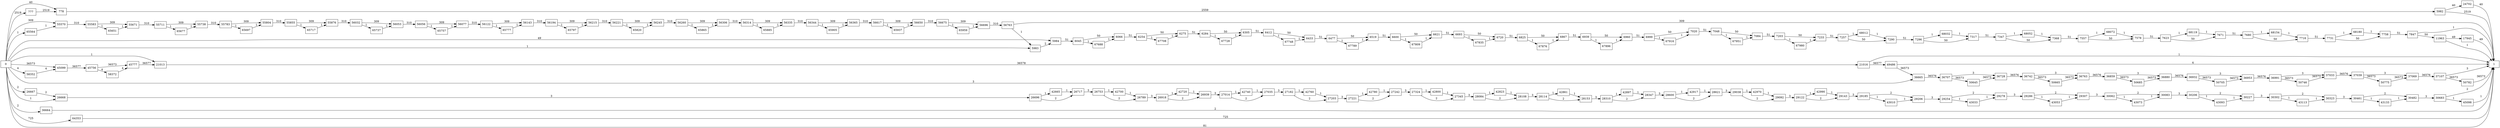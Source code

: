 digraph {
	graph [rankdir=LR]
	node [shape=rectangle]
	777 -> 778 [label=2519]
	778 -> 5982 [label=2559]
	5982 -> 1 [label=2519]
	5982 -> 24702 [label=40]
	5983 -> 5984 [label=2]
	5984 -> 6045 [label=51]
	6045 -> 6066 [label=50]
	6045 -> 67688 [label=1]
	6066 -> 6254 [label=51]
	6254 -> 6275 [label=50]
	6254 -> 67708 [label=1]
	6275 -> 6284 [label=51]
	6284 -> 6305 [label=50]
	6284 -> 67728 [label=1]
	6305 -> 6412 [label=51]
	6412 -> 6433 [label=50]
	6412 -> 67748 [label=1]
	6433 -> 6477 [label=51]
	6477 -> 6519 [label=50]
	6477 -> 67789 [label=1]
	6519 -> 6600 [label=51]
	6600 -> 6621 [label=50]
	6600 -> 67809 [label=1]
	6621 -> 6693 [label=51]
	6693 -> 6720 [label=50]
	6693 -> 67835 [label=1]
	6720 -> 6825 [label=51]
	6825 -> 6867 [label=50]
	6825 -> 67876 [label=1]
	6867 -> 6939 [label=51]
	6939 -> 6960 [label=50]
	6939 -> 67896 [label=1]
	6960 -> 6999 [label=51]
	6999 -> 7020 [label=50]
	6999 -> 67916 [label=1]
	7020 -> 7048 [label=51]
	7048 -> 7084 [label=50]
	7048 -> 67951 [label=1]
	7084 -> 7203 [label=51]
	7203 -> 7233 [label=50]
	7203 -> 67980 [label=1]
	7233 -> 7257 [label=51]
	7257 -> 7290 [label=50]
	7257 -> 68012 [label=1]
	7290 -> 7296 [label=51]
	7296 -> 7317 [label=50]
	7296 -> 68032 [label=1]
	7317 -> 7347 [label=51]
	7347 -> 7368 [label=50]
	7347 -> 68052 [label=1]
	7368 -> 7557 [label=51]
	7557 -> 7578 [label=50]
	7557 -> 68072 [label=1]
	7578 -> 7623 [label=51]
	7623 -> 7671 [label=50]
	7623 -> 68119 [label=1]
	7671 -> 7680 [label=51]
	7680 -> 7716 [label=50]
	7680 -> 68154 [label=1]
	7716 -> 7731 [label=51]
	7731 -> 7758 [label=50]
	7731 -> 68180 [label=1]
	7758 -> 7847 [label=51]
	7847 -> 1 [label=1]
	7847 -> 11963 [label=50]
	11963 -> 17945 [label=49]
	11963 -> 1 [label=1]
	17945 -> 1 [label=49]
	21013 -> 21016 [label=36578]
	21016 -> 1 [label=1]
	21016 -> 49486 [label=36577]
	24702 -> 1 [label=40]
	26667 -> 26668 [label=2]
	26668 -> 26696 [label=3]
	26696 -> 26717 [label=2]
	26696 -> 42665 [label=1]
	26717 -> 26753 [label=3]
	26753 -> 26789 [label=2]
	26753 -> 42700 [label=1]
	26789 -> 26918 [label=3]
	26918 -> 26939 [label=2]
	26918 -> 42720 [label=1]
	26939 -> 27014 [label=3]
	27014 -> 27035 [label=2]
	27014 -> 42740 [label=1]
	27035 -> 27182 [label=3]
	27182 -> 27203 [label=2]
	27182 -> 42760 [label=1]
	27203 -> 27221 [label=3]
	27221 -> 27242 [label=2]
	27221 -> 42780 [label=1]
	27242 -> 27324 [label=3]
	27324 -> 27345 [label=2]
	27324 -> 42800 [label=1]
	27345 -> 28084 [label=3]
	28084 -> 28108 [label=2]
	28084 -> 42823 [label=1]
	28108 -> 28114 [label=3]
	28114 -> 28153 [label=2]
	28114 -> 42861 [label=1]
	28153 -> 28310 [label=3]
	28310 -> 28347 [label=2]
	28310 -> 42897 [label=1]
	28347 -> 28600 [label=3]
	28600 -> 28621 [label=2]
	28600 -> 42917 [label=1]
	28621 -> 29038 [label=3]
	29038 -> 29092 [label=2]
	29038 -> 42970 [label=1]
	29092 -> 29122 [label=3]
	29122 -> 29143 [label=2]
	29122 -> 42990 [label=1]
	29143 -> 29185 [label=3]
	29185 -> 29206 [label=2]
	29185 -> 43010 [label=1]
	29206 -> 29254 [label=3]
	29254 -> 29278 [label=2]
	29254 -> 43033 [label=1]
	29278 -> 29286 [label=3]
	29286 -> 29307 [label=2]
	29286 -> 43053 [label=1]
	29307 -> 30062 [label=3]
	30062 -> 30083 [label=2]
	30062 -> 43073 [label=1]
	30083 -> 30206 [label=3]
	30206 -> 30227 [label=2]
	30206 -> 43093 [label=1]
	30227 -> 30302 [label=3]
	30302 -> 30323 [label=2]
	30302 -> 43113 [label=1]
	30323 -> 30461 [label=3]
	30461 -> 30482 [label=2]
	30461 -> 43133 [label=1]
	30482 -> 30683 [label=3]
	30683 -> 1 [label=2]
	30683 -> 45098 [label=1]
	36664 -> 1 [label=2]
	36665 -> 36707 [label=36576]
	36707 -> 36728 [label=3]
	36707 -> 50645 [label=36573]
	36728 -> 36742 [label=36576]
	36742 -> 36763 [label=3]
	36742 -> 50665 [label=36573]
	36763 -> 36859 [label=36576]
	36859 -> 36880 [label=3]
	36859 -> 50685 [label=36573]
	36880 -> 36932 [label=36576]
	36932 -> 36953 [label=3]
	36932 -> 50705 [label=36573]
	36953 -> 36991 [label=36576]
	36991 -> 37033 [label=3]
	36991 -> 50746 [label=36573]
	37033 -> 37039 [label=36576]
	37039 -> 37069 [label=3]
	37039 -> 50775 [label=36573]
	37069 -> 37107 [label=36576]
	37107 -> 1 [label=3]
	37107 -> 50782 [label=36573]
	42665 -> 26717 [label=1]
	42700 -> 26789 [label=1]
	42720 -> 26939 [label=1]
	42740 -> 27035 [label=1]
	42760 -> 27203 [label=1]
	42780 -> 27242 [label=1]
	42800 -> 27345 [label=1]
	42823 -> 28108 [label=1]
	42861 -> 28153 [label=1]
	42897 -> 28347 [label=1]
	42917 -> 28621 [label=1]
	42970 -> 29092 [label=1]
	42990 -> 29143 [label=1]
	43010 -> 29206 [label=1]
	43033 -> 29278 [label=1]
	43053 -> 29307 [label=1]
	43073 -> 30083 [label=1]
	43093 -> 30227 [label=1]
	43113 -> 30323 [label=1]
	43133 -> 30482 [label=1]
	45098 -> 1 [label=1]
	45099 -> 45756 [label=36577]
	45756 -> 45777 [label=36573]
	45756 -> 58372 [label=4]
	45777 -> 21013 [label=36577]
	49486 -> 1 [label=4]
	49486 -> 36665 [label=36573]
	50645 -> 36728 [label=36573]
	50665 -> 36763 [label=36573]
	50685 -> 36880 [label=36573]
	50705 -> 36953 [label=36573]
	50746 -> 37033 [label=36573]
	50775 -> 37069 [label=36573]
	50782 -> 1 [label=36573]
	55570 -> 55583 [label=310]
	55583 -> 55671 [label=309]
	55583 -> 65651 [label=1]
	55671 -> 55711 [label=310]
	55711 -> 55738 [label=309]
	55711 -> 65677 [label=1]
	55738 -> 55783 [label=310]
	55783 -> 55804 [label=309]
	55783 -> 65697 [label=1]
	55804 -> 55855 [label=310]
	55855 -> 55876 [label=309]
	55855 -> 65717 [label=1]
	55876 -> 56032 [label=310]
	56032 -> 56053 [label=309]
	56032 -> 65737 [label=1]
	56053 -> 56056 [label=310]
	56056 -> 56077 [label=309]
	56056 -> 65757 [label=1]
	56077 -> 56122 [label=310]
	56122 -> 56143 [label=309]
	56122 -> 65777 [label=1]
	56143 -> 56194 [label=310]
	56194 -> 56215 [label=309]
	56194 -> 65797 [label=1]
	56215 -> 56221 [label=310]
	56221 -> 56245 [label=309]
	56221 -> 65820 [label=1]
	56245 -> 56260 [label=310]
	56260 -> 56306 [label=309]
	56260 -> 65865 [label=1]
	56306 -> 56314 [label=310]
	56314 -> 56335 [label=309]
	56314 -> 65885 [label=1]
	56335 -> 56344 [label=310]
	56344 -> 56365 [label=309]
	56344 -> 65905 [label=1]
	56365 -> 56617 [label=310]
	56617 -> 56650 [label=309]
	56617 -> 65937 [label=1]
	56650 -> 56675 [label=310]
	56675 -> 56696 [label=309]
	56675 -> 65959 [label=1]
	56696 -> 56763 [label=310]
	56763 -> 1 [label=309]
	56763 -> 5983 [label=1]
	58352 -> 45099 [label=4]
	58372 -> 45777 [label=4]
	64353 -> 1 [label=725]
	65564 -> 55570 [label=1]
	65651 -> 55671 [label=1]
	65677 -> 55738 [label=1]
	65697 -> 55804 [label=1]
	65717 -> 55876 [label=1]
	65737 -> 56053 [label=1]
	65757 -> 56077 [label=1]
	65777 -> 56143 [label=1]
	65797 -> 56215 [label=1]
	65820 -> 56245 [label=1]
	65865 -> 56306 [label=1]
	65885 -> 56335 [label=1]
	65905 -> 56365 [label=1]
	65937 -> 56650 [label=1]
	65959 -> 56696 [label=1]
	67688 -> 6066 [label=1]
	67708 -> 6275 [label=1]
	67728 -> 6305 [label=1]
	67748 -> 6433 [label=1]
	67789 -> 6519 [label=1]
	67809 -> 6621 [label=1]
	67835 -> 6720 [label=1]
	67876 -> 6867 [label=1]
	67896 -> 6960 [label=1]
	67916 -> 7020 [label=1]
	67951 -> 7084 [label=1]
	67980 -> 7233 [label=1]
	68012 -> 7290 [label=1]
	68032 -> 7317 [label=1]
	68052 -> 7368 [label=1]
	68072 -> 7578 [label=1]
	68119 -> 7671 [label=1]
	68154 -> 7716 [label=1]
	68180 -> 7758 [label=1]
	0 -> 5983 [label=1]
	0 -> 5984 [label=49]
	0 -> 778 [label=40]
	0 -> 36665 [label=3]
	0 -> 26668 [label=1]
	0 -> 45099 [label=36573]
	0 -> 777 [label=2519]
	0 -> 1 [label=81]
	0 -> 21013 [label=1]
	0 -> 26667 [label=2]
	0 -> 36664 [label=2]
	0 -> 55570 [label=309]
	0 -> 58352 [label=4]
	0 -> 64353 [label=725]
	0 -> 65564 [label=1]
}
